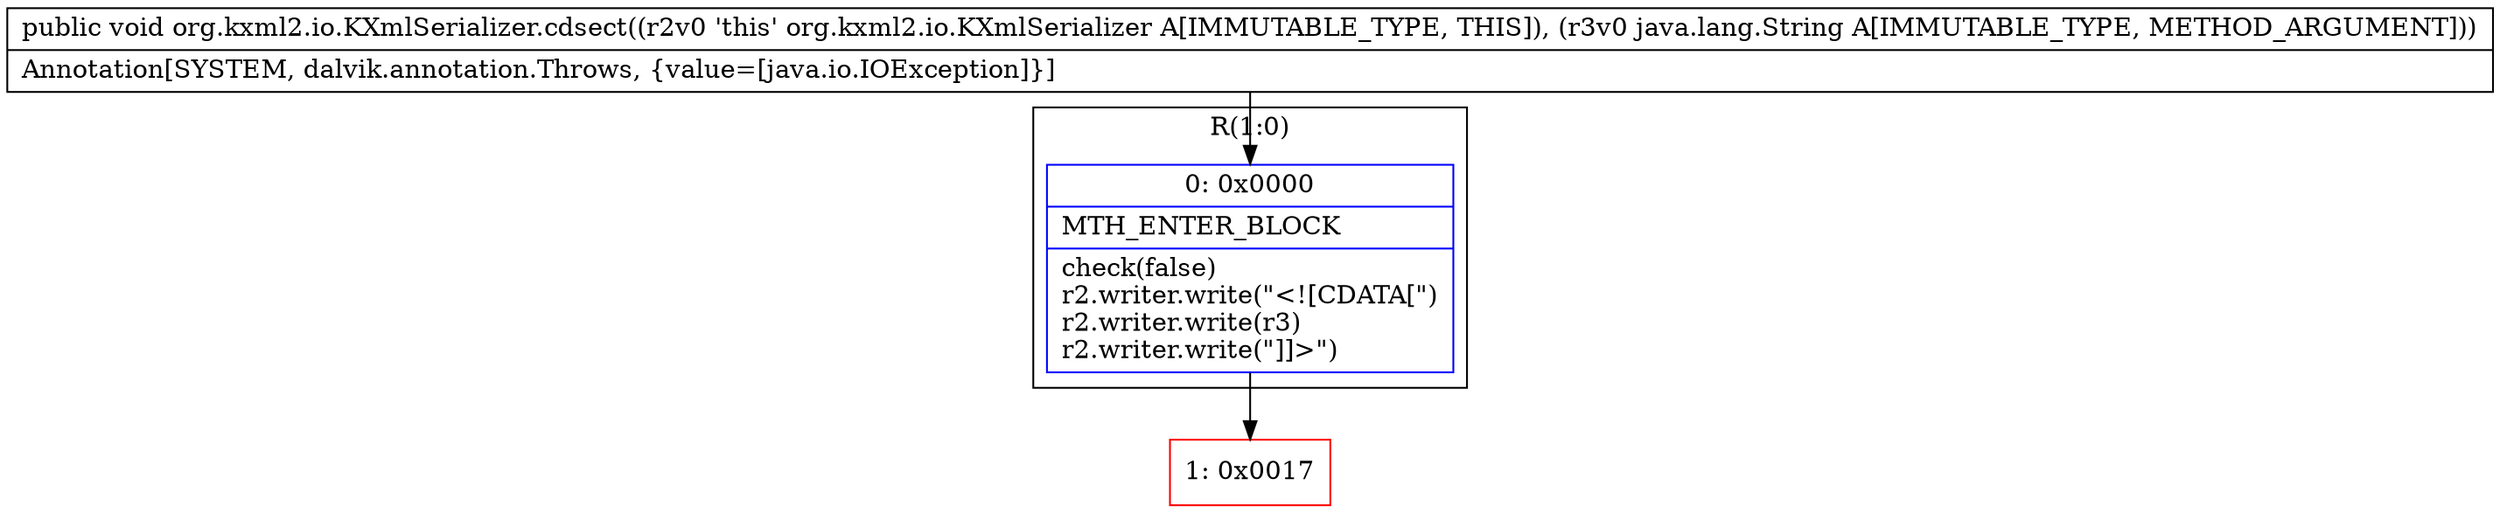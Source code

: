 digraph "CFG fororg.kxml2.io.KXmlSerializer.cdsect(Ljava\/lang\/String;)V" {
subgraph cluster_Region_294395197 {
label = "R(1:0)";
node [shape=record,color=blue];
Node_0 [shape=record,label="{0\:\ 0x0000|MTH_ENTER_BLOCK\l|check(false)\lr2.writer.write(\"\<![CDATA[\")\lr2.writer.write(r3)\lr2.writer.write(\"]]\>\")\l}"];
}
Node_1 [shape=record,color=red,label="{1\:\ 0x0017}"];
MethodNode[shape=record,label="{public void org.kxml2.io.KXmlSerializer.cdsect((r2v0 'this' org.kxml2.io.KXmlSerializer A[IMMUTABLE_TYPE, THIS]), (r3v0 java.lang.String A[IMMUTABLE_TYPE, METHOD_ARGUMENT]))  | Annotation[SYSTEM, dalvik.annotation.Throws, \{value=[java.io.IOException]\}]\l}"];
MethodNode -> Node_0;
Node_0 -> Node_1;
}

